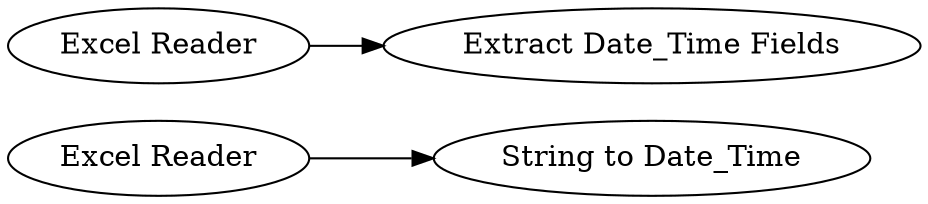 digraph {
	1 -> 3
	2 -> 4
	1 [label="Excel Reader"]
	4 [label="Extract Date_Time Fields"]
	3 [label="String to Date_Time"]
	2 [label="Excel Reader"]
	rankdir=LR
}
